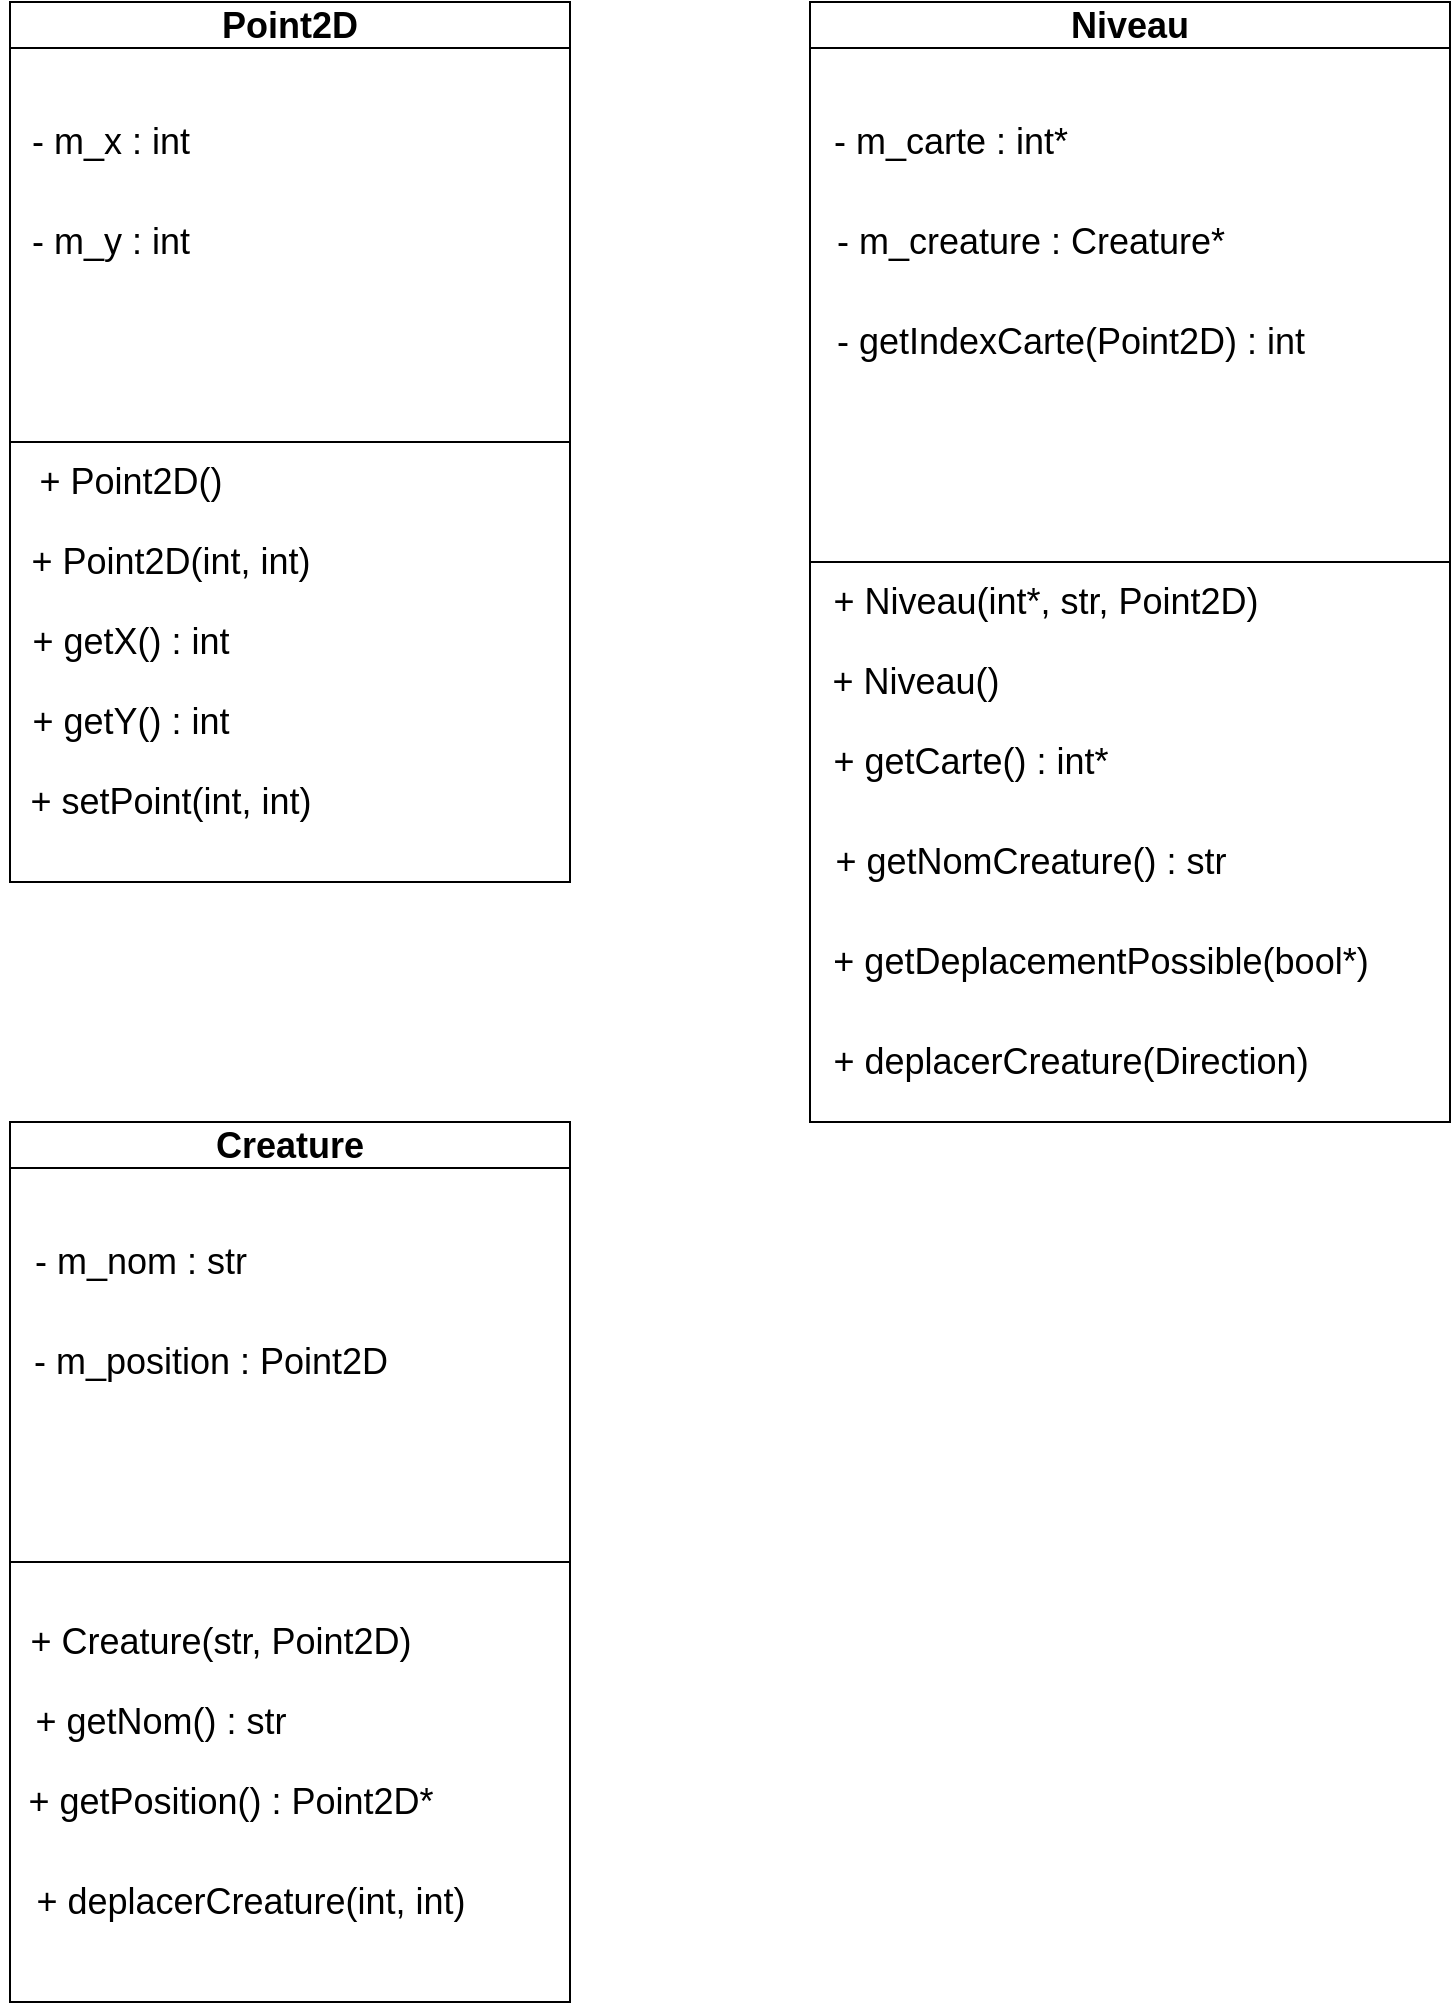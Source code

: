 <mxfile version="20.8.16" type="device"><diagram name="Page-1" id="NGGaEsWpUDO2t53MRqTS"><mxGraphModel dx="803" dy="1184" grid="1" gridSize="10" guides="1" tooltips="1" connect="1" arrows="1" fold="1" page="1" pageScale="1" pageWidth="1920" pageHeight="1200" math="0" shadow="0"><root><mxCell id="0"/><mxCell id="1" parent="0"/><mxCell id="xmYfBAieLVUJsEp3PQDQ-1" value="&lt;font style=&quot;font-size: 18px;&quot;&gt;Point2D&lt;/font&gt;" style="swimlane;whiteSpace=wrap;html=1;" vertex="1" parent="1"><mxGeometry x="120" y="80" width="280" height="440" as="geometry"/></mxCell><mxCell id="xmYfBAieLVUJsEp3PQDQ-2" value="&lt;font style=&quot;font-size: 18px;&quot;&gt;- m_x : int&lt;/font&gt;" style="text;html=1;align=center;verticalAlign=middle;resizable=0;points=[];autosize=1;strokeColor=none;fillColor=none;" vertex="1" parent="xmYfBAieLVUJsEp3PQDQ-1"><mxGeometry y="50" width="100" height="40" as="geometry"/></mxCell><mxCell id="xmYfBAieLVUJsEp3PQDQ-3" value="&lt;font style=&quot;font-size: 18px;&quot;&gt;- m_y : int&lt;/font&gt;" style="text;html=1;align=center;verticalAlign=middle;resizable=0;points=[];autosize=1;strokeColor=none;fillColor=none;" vertex="1" parent="xmYfBAieLVUJsEp3PQDQ-1"><mxGeometry y="100" width="100" height="40" as="geometry"/></mxCell><mxCell id="xmYfBAieLVUJsEp3PQDQ-5" value="&lt;font style=&quot;font-size: 18px;&quot;&gt;+ setPoint(int, int)&lt;/font&gt;" style="text;html=1;align=center;verticalAlign=middle;resizable=0;points=[];autosize=1;strokeColor=none;fillColor=none;" vertex="1" parent="xmYfBAieLVUJsEp3PQDQ-1"><mxGeometry y="380" width="160" height="40" as="geometry"/></mxCell><mxCell id="xmYfBAieLVUJsEp3PQDQ-7" value="&lt;font style=&quot;font-size: 18px;&quot;&gt;+ getX() : int&lt;/font&gt;" style="text;html=1;align=center;verticalAlign=middle;resizable=0;points=[];autosize=1;strokeColor=none;fillColor=none;" vertex="1" parent="xmYfBAieLVUJsEp3PQDQ-1"><mxGeometry y="300" width="120" height="40" as="geometry"/></mxCell><mxCell id="xmYfBAieLVUJsEp3PQDQ-9" value="&lt;font style=&quot;font-size: 18px;&quot;&gt;+ Point2D()&lt;/font&gt;" style="text;html=1;align=center;verticalAlign=middle;resizable=0;points=[];autosize=1;strokeColor=none;fillColor=none;" vertex="1" parent="xmYfBAieLVUJsEp3PQDQ-1"><mxGeometry y="220" width="120" height="40" as="geometry"/></mxCell><mxCell id="xmYfBAieLVUJsEp3PQDQ-10" value="&lt;font style=&quot;font-size: 18px;&quot;&gt;+ Point2D(int, int)&lt;/font&gt;" style="text;html=1;align=center;verticalAlign=middle;resizable=0;points=[];autosize=1;strokeColor=none;fillColor=none;" vertex="1" parent="xmYfBAieLVUJsEp3PQDQ-1"><mxGeometry y="260" width="160" height="40" as="geometry"/></mxCell><mxCell id="xmYfBAieLVUJsEp3PQDQ-11" value="&lt;font style=&quot;font-size: 18px;&quot;&gt;+ getY() : int&lt;/font&gt;" style="text;html=1;align=center;verticalAlign=middle;resizable=0;points=[];autosize=1;strokeColor=none;fillColor=none;" vertex="1" parent="xmYfBAieLVUJsEp3PQDQ-1"><mxGeometry y="340" width="120" height="40" as="geometry"/></mxCell><mxCell id="xmYfBAieLVUJsEp3PQDQ-4" value="" style="endArrow=none;html=1;rounded=0;fontSize=18;exitX=0;exitY=0.5;exitDx=0;exitDy=0;entryX=1;entryY=0.5;entryDx=0;entryDy=0;" edge="1" parent="1" source="xmYfBAieLVUJsEp3PQDQ-1" target="xmYfBAieLVUJsEp3PQDQ-1"><mxGeometry width="50" height="50" relative="1" as="geometry"><mxPoint x="160" y="240" as="sourcePoint"/><mxPoint x="440" y="240" as="targetPoint"/></mxGeometry></mxCell><mxCell id="xmYfBAieLVUJsEp3PQDQ-12" value="&lt;font style=&quot;font-size: 18px;&quot;&gt;Niveau&lt;/font&gt;" style="swimlane;whiteSpace=wrap;html=1;" vertex="1" parent="1"><mxGeometry x="520" y="80" width="320" height="560" as="geometry"/></mxCell><mxCell id="xmYfBAieLVUJsEp3PQDQ-13" value="&lt;font style=&quot;font-size: 18px;&quot;&gt;- m_carte : int*&lt;/font&gt;" style="text;html=1;align=center;verticalAlign=middle;resizable=0;points=[];autosize=1;strokeColor=none;fillColor=none;" vertex="1" parent="xmYfBAieLVUJsEp3PQDQ-12"><mxGeometry y="50" width="140" height="40" as="geometry"/></mxCell><mxCell id="xmYfBAieLVUJsEp3PQDQ-14" value="&lt;font style=&quot;font-size: 18px;&quot;&gt;- m_creature : Creature*&lt;/font&gt;" style="text;html=1;align=center;verticalAlign=middle;resizable=0;points=[];autosize=1;strokeColor=none;fillColor=none;" vertex="1" parent="xmYfBAieLVUJsEp3PQDQ-12"><mxGeometry y="100" width="220" height="40" as="geometry"/></mxCell><mxCell id="xmYfBAieLVUJsEp3PQDQ-15" value="&lt;font style=&quot;font-size: 18px;&quot;&gt;+ getDeplacementPossible(bool*)&lt;/font&gt;" style="text;html=1;align=center;verticalAlign=middle;resizable=0;points=[];autosize=1;strokeColor=none;fillColor=none;" vertex="1" parent="xmYfBAieLVUJsEp3PQDQ-12"><mxGeometry y="460" width="290" height="40" as="geometry"/></mxCell><mxCell id="xmYfBAieLVUJsEp3PQDQ-16" value="&lt;font style=&quot;font-size: 18px;&quot;&gt;+ getCarte() : int*&lt;/font&gt;" style="text;html=1;align=center;verticalAlign=middle;resizable=0;points=[];autosize=1;strokeColor=none;fillColor=none;" vertex="1" parent="xmYfBAieLVUJsEp3PQDQ-12"><mxGeometry y="360" width="160" height="40" as="geometry"/></mxCell><mxCell id="xmYfBAieLVUJsEp3PQDQ-17" value="&lt;font style=&quot;font-size: 18px;&quot;&gt;+ Niveau(int*, str, Point2D)&amp;nbsp;&lt;/font&gt;" style="text;html=1;align=center;verticalAlign=middle;resizable=0;points=[];autosize=1;strokeColor=none;fillColor=none;" vertex="1" parent="xmYfBAieLVUJsEp3PQDQ-12"><mxGeometry y="280" width="240" height="40" as="geometry"/></mxCell><mxCell id="xmYfBAieLVUJsEp3PQDQ-19" value="&lt;font style=&quot;font-size: 18px;&quot;&gt;+ getNomCreature() : str&lt;/font&gt;" style="text;html=1;align=center;verticalAlign=middle;resizable=0;points=[];autosize=1;strokeColor=none;fillColor=none;" vertex="1" parent="xmYfBAieLVUJsEp3PQDQ-12"><mxGeometry y="410" width="220" height="40" as="geometry"/></mxCell><mxCell id="xmYfBAieLVUJsEp3PQDQ-21" value="&lt;font style=&quot;font-size: 18px;&quot;&gt;- getIndexCarte(Point2D) : int&lt;/font&gt;" style="text;html=1;align=center;verticalAlign=middle;resizable=0;points=[];autosize=1;strokeColor=none;fillColor=none;" vertex="1" parent="xmYfBAieLVUJsEp3PQDQ-12"><mxGeometry y="150" width="260" height="40" as="geometry"/></mxCell><mxCell id="xmYfBAieLVUJsEp3PQDQ-23" value="&lt;font style=&quot;font-size: 18px;&quot;&gt;+ Niveau()&amp;nbsp;&lt;/font&gt;" style="text;html=1;align=center;verticalAlign=middle;resizable=0;points=[];autosize=1;strokeColor=none;fillColor=none;" vertex="1" parent="xmYfBAieLVUJsEp3PQDQ-12"><mxGeometry y="320" width="110" height="40" as="geometry"/></mxCell><mxCell id="xmYfBAieLVUJsEp3PQDQ-33" value="&lt;font style=&quot;font-size: 18px;&quot;&gt;+ deplacerCreature(Direction)&lt;/font&gt;" style="text;html=1;align=center;verticalAlign=middle;resizable=0;points=[];autosize=1;strokeColor=none;fillColor=none;" vertex="1" parent="xmYfBAieLVUJsEp3PQDQ-12"><mxGeometry y="510" width="260" height="40" as="geometry"/></mxCell><mxCell id="xmYfBAieLVUJsEp3PQDQ-20" value="" style="endArrow=none;html=1;rounded=0;fontSize=18;exitX=0;exitY=0.5;exitDx=0;exitDy=0;entryX=1;entryY=0.5;entryDx=0;entryDy=0;" edge="1" source="xmYfBAieLVUJsEp3PQDQ-12" target="xmYfBAieLVUJsEp3PQDQ-12" parent="1"><mxGeometry width="50" height="50" relative="1" as="geometry"><mxPoint x="170" y="250" as="sourcePoint"/><mxPoint x="450" y="250" as="targetPoint"/></mxGeometry></mxCell><mxCell id="xmYfBAieLVUJsEp3PQDQ-34" value="&lt;font style=&quot;font-size: 18px;&quot;&gt;Creature&lt;/font&gt;" style="swimlane;whiteSpace=wrap;html=1;" vertex="1" parent="1"><mxGeometry x="120" y="640" width="280" height="440" as="geometry"/></mxCell><mxCell id="xmYfBAieLVUJsEp3PQDQ-35" value="&lt;font style=&quot;font-size: 18px;&quot;&gt;- m_nom : str&lt;/font&gt;" style="text;html=1;align=center;verticalAlign=middle;resizable=0;points=[];autosize=1;strokeColor=none;fillColor=none;" vertex="1" parent="xmYfBAieLVUJsEp3PQDQ-34"><mxGeometry y="50" width="130" height="40" as="geometry"/></mxCell><mxCell id="xmYfBAieLVUJsEp3PQDQ-36" value="&lt;font style=&quot;font-size: 18px;&quot;&gt;- m_position : Point2D&lt;/font&gt;" style="text;html=1;align=center;verticalAlign=middle;resizable=0;points=[];autosize=1;strokeColor=none;fillColor=none;" vertex="1" parent="xmYfBAieLVUJsEp3PQDQ-34"><mxGeometry y="100" width="200" height="40" as="geometry"/></mxCell><mxCell id="xmYfBAieLVUJsEp3PQDQ-38" value="&lt;font style=&quot;font-size: 18px;&quot;&gt;+ getPosition() : Point2D*&lt;/font&gt;" style="text;html=1;align=center;verticalAlign=middle;resizable=0;points=[];autosize=1;strokeColor=none;fillColor=none;" vertex="1" parent="xmYfBAieLVUJsEp3PQDQ-34"><mxGeometry x="-5" y="320" width="230" height="40" as="geometry"/></mxCell><mxCell id="xmYfBAieLVUJsEp3PQDQ-39" value="&lt;font style=&quot;font-size: 18px;&quot;&gt;+ Creature(str, Point2D)&lt;/font&gt;" style="text;html=1;align=center;verticalAlign=middle;resizable=0;points=[];autosize=1;strokeColor=none;fillColor=none;" vertex="1" parent="xmYfBAieLVUJsEp3PQDQ-34"><mxGeometry y="240" width="210" height="40" as="geometry"/></mxCell><mxCell id="xmYfBAieLVUJsEp3PQDQ-40" value="&lt;font style=&quot;font-size: 18px;&quot;&gt;+ getNom() : str&lt;/font&gt;" style="text;html=1;align=center;verticalAlign=middle;resizable=0;points=[];autosize=1;strokeColor=none;fillColor=none;" vertex="1" parent="xmYfBAieLVUJsEp3PQDQ-34"><mxGeometry y="280" width="150" height="40" as="geometry"/></mxCell><mxCell id="xmYfBAieLVUJsEp3PQDQ-41" value="&lt;font style=&quot;font-size: 18px;&quot;&gt;+ deplacerCreature(int, int)&lt;/font&gt;" style="text;html=1;align=center;verticalAlign=middle;resizable=0;points=[];autosize=1;strokeColor=none;fillColor=none;" vertex="1" parent="xmYfBAieLVUJsEp3PQDQ-34"><mxGeometry y="370" width="240" height="40" as="geometry"/></mxCell><mxCell id="xmYfBAieLVUJsEp3PQDQ-42" value="" style="endArrow=none;html=1;rounded=0;fontSize=18;exitX=0;exitY=0.5;exitDx=0;exitDy=0;entryX=1;entryY=0.5;entryDx=0;entryDy=0;" edge="1" parent="1" source="xmYfBAieLVUJsEp3PQDQ-34" target="xmYfBAieLVUJsEp3PQDQ-34"><mxGeometry width="50" height="50" relative="1" as="geometry"><mxPoint x="120" y="820" as="sourcePoint"/><mxPoint x="480" y="600" as="targetPoint"/></mxGeometry></mxCell></root></mxGraphModel></diagram></mxfile>